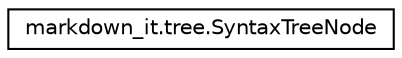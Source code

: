 digraph "Graphical Class Hierarchy"
{
 // LATEX_PDF_SIZE
  edge [fontname="Helvetica",fontsize="10",labelfontname="Helvetica",labelfontsize="10"];
  node [fontname="Helvetica",fontsize="10",shape=record];
  rankdir="LR";
  Node0 [label="markdown_it.tree.SyntaxTreeNode",height=0.2,width=0.4,color="black", fillcolor="white", style="filled",URL="$classmarkdown__it_1_1tree_1_1SyntaxTreeNode.html",tooltip=" "];
}

